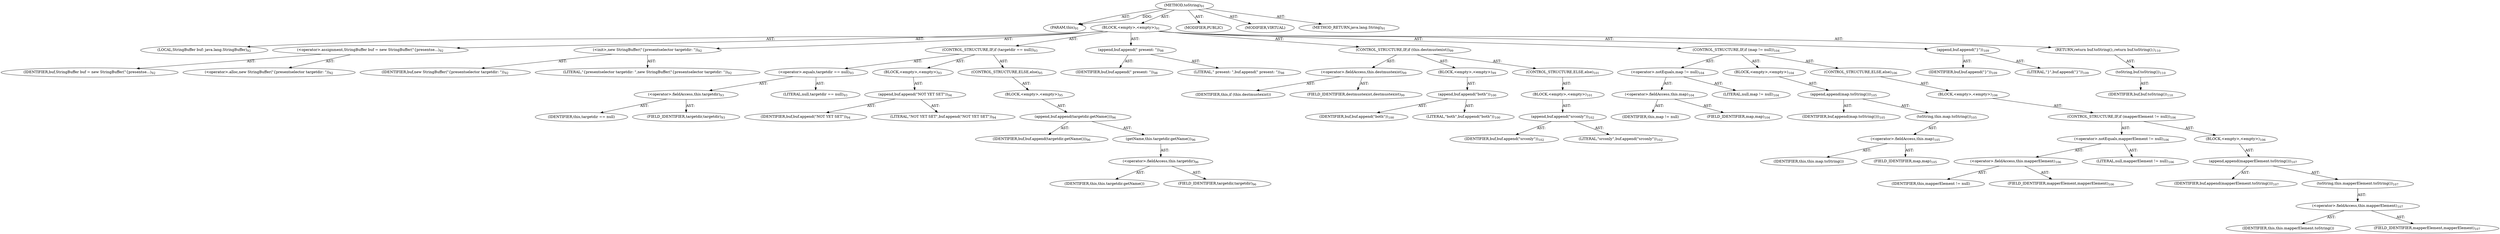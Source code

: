 digraph "toString" {  
"111669149697" [label = <(METHOD,toString)<SUB>91</SUB>> ]
"115964116997" [label = <(PARAM,this)<SUB>91</SUB>> ]
"25769803777" [label = <(BLOCK,&lt;empty&gt;,&lt;empty&gt;)<SUB>91</SUB>> ]
"94489280512" [label = <(LOCAL,StringBuffer buf: java.lang.StringBuffer)<SUB>92</SUB>> ]
"30064771080" [label = <(&lt;operator&gt;.assignment,StringBuffer buf = new StringBuffer(&quot;{presentse...)<SUB>92</SUB>> ]
"68719476745" [label = <(IDENTIFIER,buf,StringBuffer buf = new StringBuffer(&quot;{presentse...)<SUB>92</SUB>> ]
"30064771081" [label = <(&lt;operator&gt;.alloc,new StringBuffer(&quot;{presentselector targetdir: &quot;))<SUB>92</SUB>> ]
"30064771082" [label = <(&lt;init&gt;,new StringBuffer(&quot;{presentselector targetdir: &quot;))<SUB>92</SUB>> ]
"68719476746" [label = <(IDENTIFIER,buf,new StringBuffer(&quot;{presentselector targetdir: &quot;))<SUB>92</SUB>> ]
"90194313220" [label = <(LITERAL,&quot;{presentselector targetdir: &quot;,new StringBuffer(&quot;{presentselector targetdir: &quot;))<SUB>92</SUB>> ]
"47244640256" [label = <(CONTROL_STRUCTURE,IF,if (targetdir == null))<SUB>93</SUB>> ]
"30064771083" [label = <(&lt;operator&gt;.equals,targetdir == null)<SUB>93</SUB>> ]
"30064771084" [label = <(&lt;operator&gt;.fieldAccess,this.targetdir)<SUB>93</SUB>> ]
"68719476747" [label = <(IDENTIFIER,this,targetdir == null)> ]
"55834574852" [label = <(FIELD_IDENTIFIER,targetdir,targetdir)<SUB>93</SUB>> ]
"90194313221" [label = <(LITERAL,null,targetdir == null)<SUB>93</SUB>> ]
"25769803778" [label = <(BLOCK,&lt;empty&gt;,&lt;empty&gt;)<SUB>93</SUB>> ]
"30064771085" [label = <(append,buf.append(&quot;NOT YET SET&quot;))<SUB>94</SUB>> ]
"68719476748" [label = <(IDENTIFIER,buf,buf.append(&quot;NOT YET SET&quot;))<SUB>94</SUB>> ]
"90194313222" [label = <(LITERAL,&quot;NOT YET SET&quot;,buf.append(&quot;NOT YET SET&quot;))<SUB>94</SUB>> ]
"47244640257" [label = <(CONTROL_STRUCTURE,ELSE,else)<SUB>95</SUB>> ]
"25769803779" [label = <(BLOCK,&lt;empty&gt;,&lt;empty&gt;)<SUB>95</SUB>> ]
"30064771086" [label = <(append,buf.append(targetdir.getName()))<SUB>96</SUB>> ]
"68719476749" [label = <(IDENTIFIER,buf,buf.append(targetdir.getName()))<SUB>96</SUB>> ]
"30064771087" [label = <(getName,this.targetdir.getName())<SUB>96</SUB>> ]
"30064771088" [label = <(&lt;operator&gt;.fieldAccess,this.targetdir)<SUB>96</SUB>> ]
"68719476750" [label = <(IDENTIFIER,this,this.targetdir.getName())> ]
"55834574853" [label = <(FIELD_IDENTIFIER,targetdir,targetdir)<SUB>96</SUB>> ]
"30064771089" [label = <(append,buf.append(&quot; present: &quot;))<SUB>98</SUB>> ]
"68719476751" [label = <(IDENTIFIER,buf,buf.append(&quot; present: &quot;))<SUB>98</SUB>> ]
"90194313223" [label = <(LITERAL,&quot; present: &quot;,buf.append(&quot; present: &quot;))<SUB>98</SUB>> ]
"47244640258" [label = <(CONTROL_STRUCTURE,IF,if (this.destmustexist))<SUB>99</SUB>> ]
"30064771090" [label = <(&lt;operator&gt;.fieldAccess,this.destmustexist)<SUB>99</SUB>> ]
"68719476752" [label = <(IDENTIFIER,this,if (this.destmustexist))> ]
"55834574854" [label = <(FIELD_IDENTIFIER,destmustexist,destmustexist)<SUB>99</SUB>> ]
"25769803780" [label = <(BLOCK,&lt;empty&gt;,&lt;empty&gt;)<SUB>99</SUB>> ]
"30064771091" [label = <(append,buf.append(&quot;both&quot;))<SUB>100</SUB>> ]
"68719476753" [label = <(IDENTIFIER,buf,buf.append(&quot;both&quot;))<SUB>100</SUB>> ]
"90194313224" [label = <(LITERAL,&quot;both&quot;,buf.append(&quot;both&quot;))<SUB>100</SUB>> ]
"47244640259" [label = <(CONTROL_STRUCTURE,ELSE,else)<SUB>101</SUB>> ]
"25769803781" [label = <(BLOCK,&lt;empty&gt;,&lt;empty&gt;)<SUB>101</SUB>> ]
"30064771092" [label = <(append,buf.append(&quot;srconly&quot;))<SUB>102</SUB>> ]
"68719476754" [label = <(IDENTIFIER,buf,buf.append(&quot;srconly&quot;))<SUB>102</SUB>> ]
"90194313225" [label = <(LITERAL,&quot;srconly&quot;,buf.append(&quot;srconly&quot;))<SUB>102</SUB>> ]
"47244640260" [label = <(CONTROL_STRUCTURE,IF,if (map != null))<SUB>104</SUB>> ]
"30064771093" [label = <(&lt;operator&gt;.notEquals,map != null)<SUB>104</SUB>> ]
"30064771094" [label = <(&lt;operator&gt;.fieldAccess,this.map)<SUB>104</SUB>> ]
"68719476755" [label = <(IDENTIFIER,this,map != null)> ]
"55834574855" [label = <(FIELD_IDENTIFIER,map,map)<SUB>104</SUB>> ]
"90194313226" [label = <(LITERAL,null,map != null)<SUB>104</SUB>> ]
"25769803782" [label = <(BLOCK,&lt;empty&gt;,&lt;empty&gt;)<SUB>104</SUB>> ]
"30064771095" [label = <(append,append(map.toString()))<SUB>105</SUB>> ]
"68719476756" [label = <(IDENTIFIER,buf,append(map.toString()))<SUB>105</SUB>> ]
"30064771096" [label = <(toString,this.map.toString())<SUB>105</SUB>> ]
"30064771097" [label = <(&lt;operator&gt;.fieldAccess,this.map)<SUB>105</SUB>> ]
"68719476757" [label = <(IDENTIFIER,this,this.map.toString())> ]
"55834574856" [label = <(FIELD_IDENTIFIER,map,map)<SUB>105</SUB>> ]
"47244640261" [label = <(CONTROL_STRUCTURE,ELSE,else)<SUB>106</SUB>> ]
"25769803783" [label = <(BLOCK,&lt;empty&gt;,&lt;empty&gt;)<SUB>106</SUB>> ]
"47244640262" [label = <(CONTROL_STRUCTURE,IF,if (mapperElement != null))<SUB>106</SUB>> ]
"30064771098" [label = <(&lt;operator&gt;.notEquals,mapperElement != null)<SUB>106</SUB>> ]
"30064771099" [label = <(&lt;operator&gt;.fieldAccess,this.mapperElement)<SUB>106</SUB>> ]
"68719476758" [label = <(IDENTIFIER,this,mapperElement != null)> ]
"55834574857" [label = <(FIELD_IDENTIFIER,mapperElement,mapperElement)<SUB>106</SUB>> ]
"90194313227" [label = <(LITERAL,null,mapperElement != null)<SUB>106</SUB>> ]
"25769803784" [label = <(BLOCK,&lt;empty&gt;,&lt;empty&gt;)<SUB>106</SUB>> ]
"30064771100" [label = <(append,append(mapperElement.toString()))<SUB>107</SUB>> ]
"68719476759" [label = <(IDENTIFIER,buf,append(mapperElement.toString()))<SUB>107</SUB>> ]
"30064771101" [label = <(toString,this.mapperElement.toString())<SUB>107</SUB>> ]
"30064771102" [label = <(&lt;operator&gt;.fieldAccess,this.mapperElement)<SUB>107</SUB>> ]
"68719476760" [label = <(IDENTIFIER,this,this.mapperElement.toString())> ]
"55834574858" [label = <(FIELD_IDENTIFIER,mapperElement,mapperElement)<SUB>107</SUB>> ]
"30064771103" [label = <(append,buf.append(&quot;}&quot;))<SUB>109</SUB>> ]
"68719476761" [label = <(IDENTIFIER,buf,buf.append(&quot;}&quot;))<SUB>109</SUB>> ]
"90194313228" [label = <(LITERAL,&quot;}&quot;,buf.append(&quot;}&quot;))<SUB>109</SUB>> ]
"146028888064" [label = <(RETURN,return buf.toString();,return buf.toString();)<SUB>110</SUB>> ]
"30064771104" [label = <(toString,buf.toString())<SUB>110</SUB>> ]
"68719476762" [label = <(IDENTIFIER,buf,buf.toString())<SUB>110</SUB>> ]
"133143986182" [label = <(MODIFIER,PUBLIC)> ]
"133143986183" [label = <(MODIFIER,VIRTUAL)> ]
"128849018881" [label = <(METHOD_RETURN,java.lang.String)<SUB>91</SUB>> ]
  "111669149697" -> "115964116997"  [ label = "AST: "] 
  "111669149697" -> "25769803777"  [ label = "AST: "] 
  "111669149697" -> "133143986182"  [ label = "AST: "] 
  "111669149697" -> "133143986183"  [ label = "AST: "] 
  "111669149697" -> "128849018881"  [ label = "AST: "] 
  "25769803777" -> "94489280512"  [ label = "AST: "] 
  "25769803777" -> "30064771080"  [ label = "AST: "] 
  "25769803777" -> "30064771082"  [ label = "AST: "] 
  "25769803777" -> "47244640256"  [ label = "AST: "] 
  "25769803777" -> "30064771089"  [ label = "AST: "] 
  "25769803777" -> "47244640258"  [ label = "AST: "] 
  "25769803777" -> "47244640260"  [ label = "AST: "] 
  "25769803777" -> "30064771103"  [ label = "AST: "] 
  "25769803777" -> "146028888064"  [ label = "AST: "] 
  "30064771080" -> "68719476745"  [ label = "AST: "] 
  "30064771080" -> "30064771081"  [ label = "AST: "] 
  "30064771082" -> "68719476746"  [ label = "AST: "] 
  "30064771082" -> "90194313220"  [ label = "AST: "] 
  "47244640256" -> "30064771083"  [ label = "AST: "] 
  "47244640256" -> "25769803778"  [ label = "AST: "] 
  "47244640256" -> "47244640257"  [ label = "AST: "] 
  "30064771083" -> "30064771084"  [ label = "AST: "] 
  "30064771083" -> "90194313221"  [ label = "AST: "] 
  "30064771084" -> "68719476747"  [ label = "AST: "] 
  "30064771084" -> "55834574852"  [ label = "AST: "] 
  "25769803778" -> "30064771085"  [ label = "AST: "] 
  "30064771085" -> "68719476748"  [ label = "AST: "] 
  "30064771085" -> "90194313222"  [ label = "AST: "] 
  "47244640257" -> "25769803779"  [ label = "AST: "] 
  "25769803779" -> "30064771086"  [ label = "AST: "] 
  "30064771086" -> "68719476749"  [ label = "AST: "] 
  "30064771086" -> "30064771087"  [ label = "AST: "] 
  "30064771087" -> "30064771088"  [ label = "AST: "] 
  "30064771088" -> "68719476750"  [ label = "AST: "] 
  "30064771088" -> "55834574853"  [ label = "AST: "] 
  "30064771089" -> "68719476751"  [ label = "AST: "] 
  "30064771089" -> "90194313223"  [ label = "AST: "] 
  "47244640258" -> "30064771090"  [ label = "AST: "] 
  "47244640258" -> "25769803780"  [ label = "AST: "] 
  "47244640258" -> "47244640259"  [ label = "AST: "] 
  "30064771090" -> "68719476752"  [ label = "AST: "] 
  "30064771090" -> "55834574854"  [ label = "AST: "] 
  "25769803780" -> "30064771091"  [ label = "AST: "] 
  "30064771091" -> "68719476753"  [ label = "AST: "] 
  "30064771091" -> "90194313224"  [ label = "AST: "] 
  "47244640259" -> "25769803781"  [ label = "AST: "] 
  "25769803781" -> "30064771092"  [ label = "AST: "] 
  "30064771092" -> "68719476754"  [ label = "AST: "] 
  "30064771092" -> "90194313225"  [ label = "AST: "] 
  "47244640260" -> "30064771093"  [ label = "AST: "] 
  "47244640260" -> "25769803782"  [ label = "AST: "] 
  "47244640260" -> "47244640261"  [ label = "AST: "] 
  "30064771093" -> "30064771094"  [ label = "AST: "] 
  "30064771093" -> "90194313226"  [ label = "AST: "] 
  "30064771094" -> "68719476755"  [ label = "AST: "] 
  "30064771094" -> "55834574855"  [ label = "AST: "] 
  "25769803782" -> "30064771095"  [ label = "AST: "] 
  "30064771095" -> "68719476756"  [ label = "AST: "] 
  "30064771095" -> "30064771096"  [ label = "AST: "] 
  "30064771096" -> "30064771097"  [ label = "AST: "] 
  "30064771097" -> "68719476757"  [ label = "AST: "] 
  "30064771097" -> "55834574856"  [ label = "AST: "] 
  "47244640261" -> "25769803783"  [ label = "AST: "] 
  "25769803783" -> "47244640262"  [ label = "AST: "] 
  "47244640262" -> "30064771098"  [ label = "AST: "] 
  "47244640262" -> "25769803784"  [ label = "AST: "] 
  "30064771098" -> "30064771099"  [ label = "AST: "] 
  "30064771098" -> "90194313227"  [ label = "AST: "] 
  "30064771099" -> "68719476758"  [ label = "AST: "] 
  "30064771099" -> "55834574857"  [ label = "AST: "] 
  "25769803784" -> "30064771100"  [ label = "AST: "] 
  "30064771100" -> "68719476759"  [ label = "AST: "] 
  "30064771100" -> "30064771101"  [ label = "AST: "] 
  "30064771101" -> "30064771102"  [ label = "AST: "] 
  "30064771102" -> "68719476760"  [ label = "AST: "] 
  "30064771102" -> "55834574858"  [ label = "AST: "] 
  "30064771103" -> "68719476761"  [ label = "AST: "] 
  "30064771103" -> "90194313228"  [ label = "AST: "] 
  "146028888064" -> "30064771104"  [ label = "AST: "] 
  "30064771104" -> "68719476762"  [ label = "AST: "] 
  "111669149697" -> "115964116997"  [ label = "DDG: "] 
}
